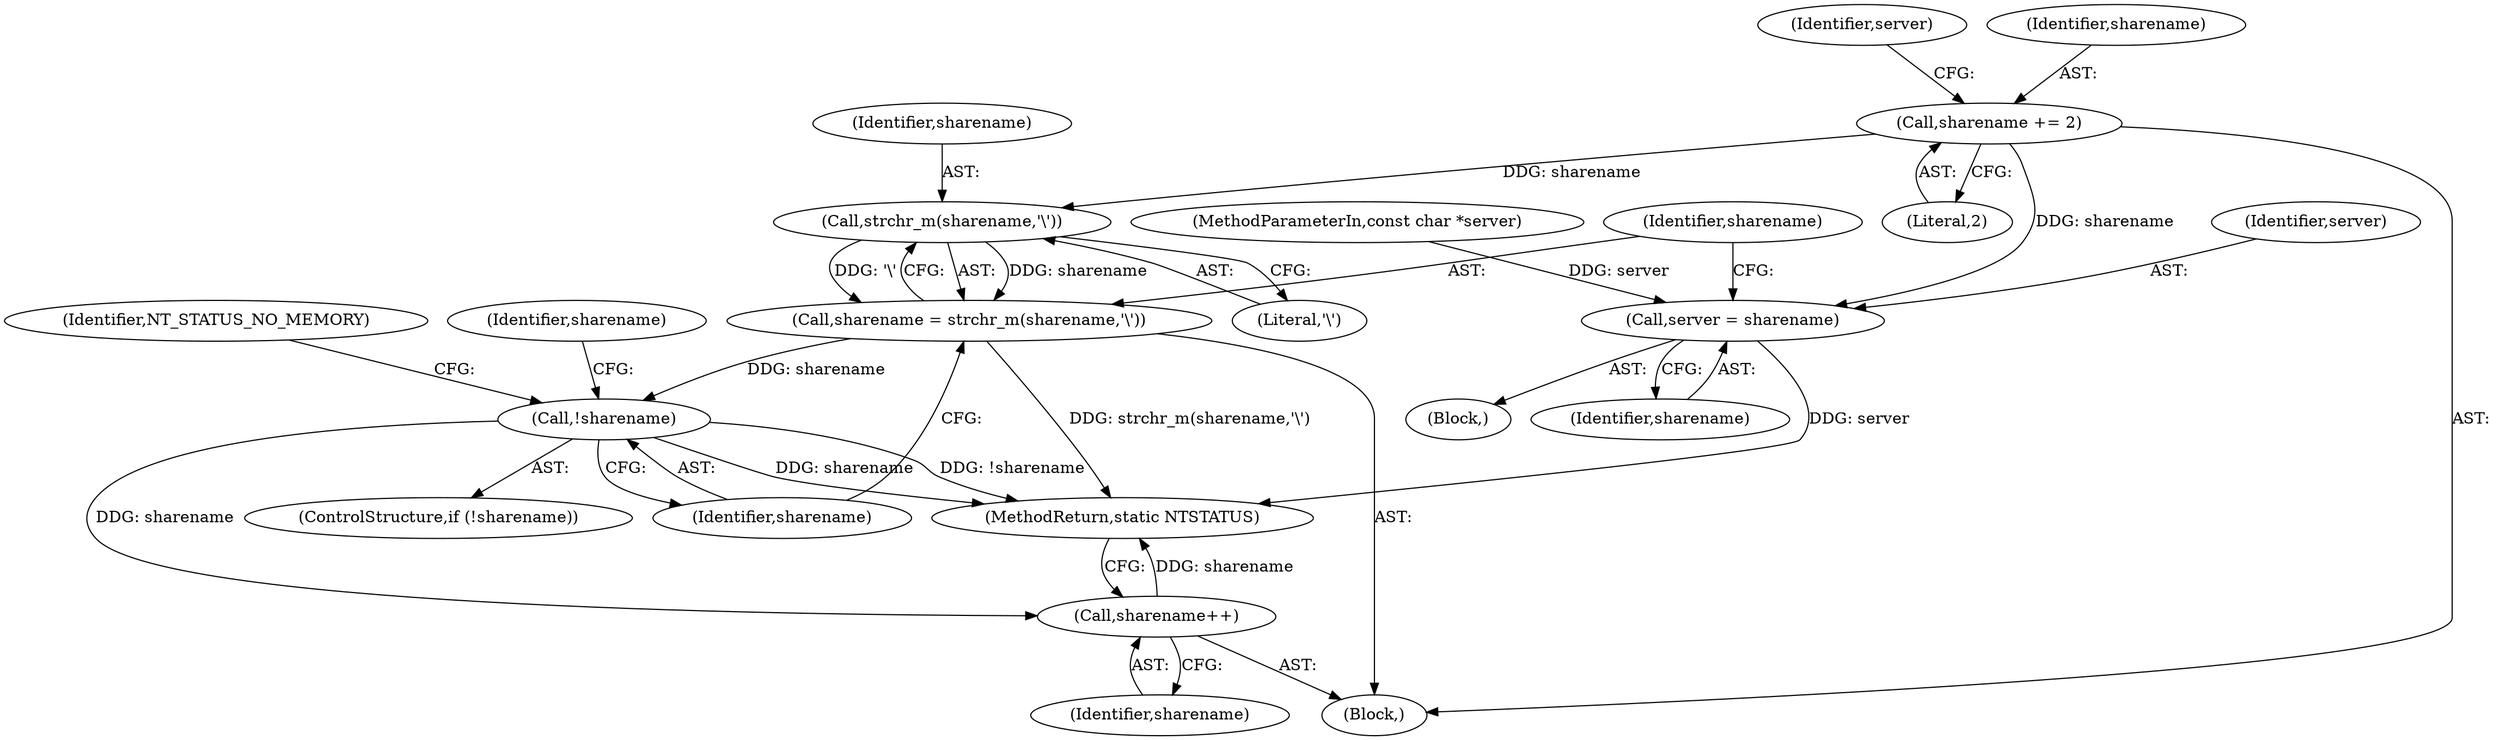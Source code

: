 digraph "0_samba_d724f835acb9f4886c0001af32cd325dbbf1f895@pointer" {
"1000145" [label="(Call,sharename += 2)"];
"1000153" [label="(Call,server = sharename)"];
"1000158" [label="(Call,strchr_m(sharename,'\\'))"];
"1000156" [label="(Call,sharename = strchr_m(sharename,'\\'))"];
"1000162" [label="(Call,!sharename)"];
"1000171" [label="(Call,sharename++)"];
"1000150" [label="(Identifier,server)"];
"1000171" [label="(Call,sharename++)"];
"1000147" [label="(Literal,2)"];
"1000146" [label="(Identifier,sharename)"];
"1000153" [label="(Call,server = sharename)"];
"1000160" [label="(Literal,'\\')"];
"1000162" [label="(Call,!sharename)"];
"1000156" [label="(Call,sharename = strchr_m(sharename,'\\'))"];
"1000152" [label="(Block,)"];
"1000112" [label="(Block,)"];
"1000157" [label="(Identifier,sharename)"];
"1000159" [label="(Identifier,sharename)"];
"1000163" [label="(Identifier,sharename)"];
"1000161" [label="(ControlStructure,if (!sharename))"];
"1000166" [label="(Identifier,NT_STATUS_NO_MEMORY)"];
"1000173" [label="(MethodReturn,static NTSTATUS)"];
"1000155" [label="(Identifier,sharename)"];
"1000158" [label="(Call,strchr_m(sharename,'\\'))"];
"1000145" [label="(Call,sharename += 2)"];
"1000154" [label="(Identifier,server)"];
"1000169" [label="(Identifier,sharename)"];
"1000172" [label="(Identifier,sharename)"];
"1000103" [label="(MethodParameterIn,const char *server)"];
"1000145" -> "1000112"  [label="AST: "];
"1000145" -> "1000147"  [label="CFG: "];
"1000146" -> "1000145"  [label="AST: "];
"1000147" -> "1000145"  [label="AST: "];
"1000150" -> "1000145"  [label="CFG: "];
"1000145" -> "1000153"  [label="DDG: sharename"];
"1000145" -> "1000158"  [label="DDG: sharename"];
"1000153" -> "1000152"  [label="AST: "];
"1000153" -> "1000155"  [label="CFG: "];
"1000154" -> "1000153"  [label="AST: "];
"1000155" -> "1000153"  [label="AST: "];
"1000157" -> "1000153"  [label="CFG: "];
"1000153" -> "1000173"  [label="DDG: server"];
"1000103" -> "1000153"  [label="DDG: server"];
"1000158" -> "1000156"  [label="AST: "];
"1000158" -> "1000160"  [label="CFG: "];
"1000159" -> "1000158"  [label="AST: "];
"1000160" -> "1000158"  [label="AST: "];
"1000156" -> "1000158"  [label="CFG: "];
"1000158" -> "1000156"  [label="DDG: sharename"];
"1000158" -> "1000156"  [label="DDG: '\\'"];
"1000156" -> "1000112"  [label="AST: "];
"1000157" -> "1000156"  [label="AST: "];
"1000163" -> "1000156"  [label="CFG: "];
"1000156" -> "1000173"  [label="DDG: strchr_m(sharename,'\\')"];
"1000156" -> "1000162"  [label="DDG: sharename"];
"1000162" -> "1000161"  [label="AST: "];
"1000162" -> "1000163"  [label="CFG: "];
"1000163" -> "1000162"  [label="AST: "];
"1000166" -> "1000162"  [label="CFG: "];
"1000169" -> "1000162"  [label="CFG: "];
"1000162" -> "1000173"  [label="DDG: sharename"];
"1000162" -> "1000173"  [label="DDG: !sharename"];
"1000162" -> "1000171"  [label="DDG: sharename"];
"1000171" -> "1000112"  [label="AST: "];
"1000171" -> "1000172"  [label="CFG: "];
"1000172" -> "1000171"  [label="AST: "];
"1000173" -> "1000171"  [label="CFG: "];
"1000171" -> "1000173"  [label="DDG: sharename"];
}
